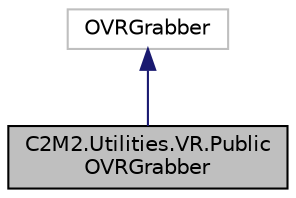 digraph "C2M2.Utilities.VR.PublicOVRGrabber"
{
 // LATEX_PDF_SIZE
  edge [fontname="Helvetica",fontsize="10",labelfontname="Helvetica",labelfontsize="10"];
  node [fontname="Helvetica",fontsize="10",shape=record];
  Node1 [label="C2M2.Utilities.VR.Public\lOVRGrabber",height=0.2,width=0.4,color="black", fillcolor="grey75", style="filled", fontcolor="black",tooltip="Offers a public interface for other scripts to change OVRGrabber's grab volume."];
  Node2 -> Node1 [dir="back",color="midnightblue",fontsize="10",style="solid",fontname="Helvetica"];
  Node2 [label="OVRGrabber",height=0.2,width=0.4,color="grey75", fillcolor="white", style="filled",tooltip=" "];
}
